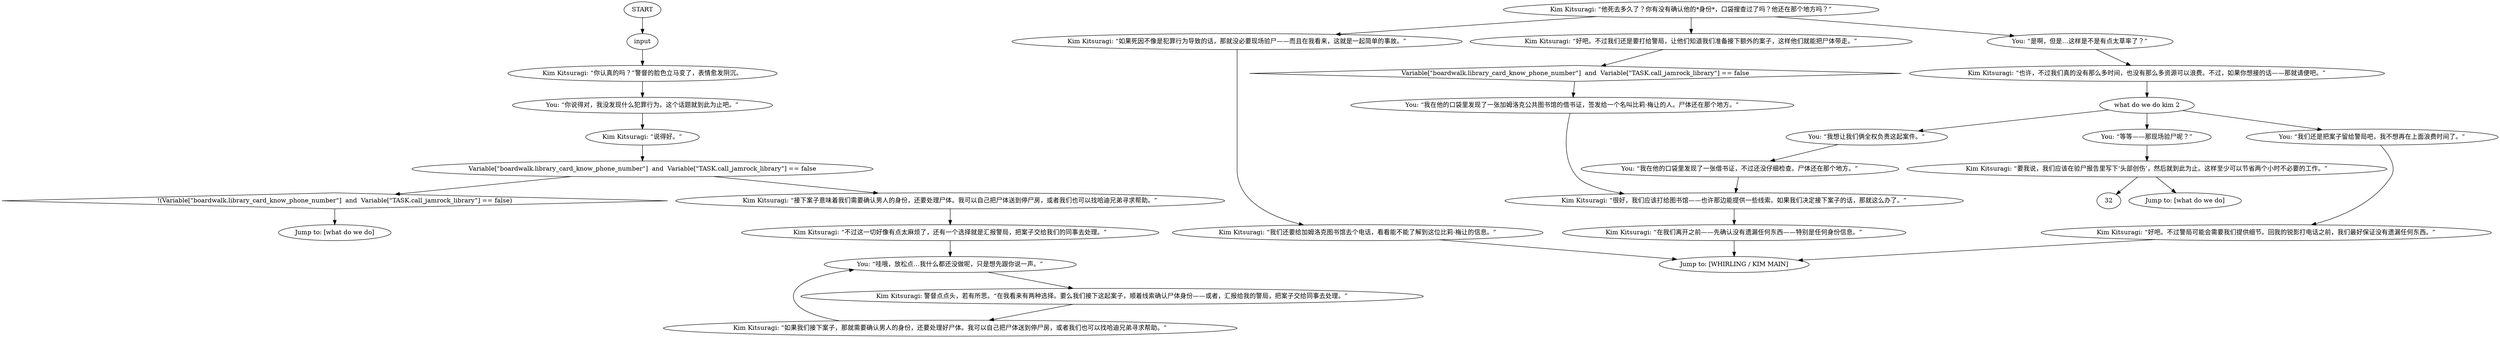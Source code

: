 # BOARDWALK / REPORTING TO KIM
# If Kim wasn't with you when you first discovered the body then you're going to have to tell him about it. (Jumps here from Kim's main; then jumps back).
# ==================================================
digraph G {
	  0 [label="START"];
	  1 [label="input"];
	  2 [label="Jump to: [WHIRLING / KIM MAIN]"];
	  3 [label="Kim Kitsuragi: “不过这一切好像有点太麻烦了，还有一个选择就是汇报警局，把案子交给我们的同事去处理。”"];
	  4 [label="Kim Kitsuragi: “如果我们接下案子，那就需要确认男人的身份，还要处理好尸体。我可以自己把尸体送到停尸房，或者我们也可以找哈迪兄弟寻求帮助。”"];
	  5 [label="Kim Kitsuragi: “好吧。不过警局可能会需要我们提供细节。回我的锐影打电话之前，我们最好保证没有遗漏任何东西。”"];
	  6 [label="Kim Kitsuragi: “你认真的吗？”警督的脸色立马变了，表情愈发阴沉。"];
	  7 [label="Kim Kitsuragi: “很好，我们应该打给图书馆——也许那边能提供一些线索。如果我们决定接下案子的话，那就这么办了。”"];
	  8 [label="Kim Kitsuragi: “也许，不过我们真的没有那么多时间，也没有那么多资源可以浪费。不过，如果你想接的话——那就请便吧。”"];
	  9 [label="You: “等等——那现场验尸呢？”"];
	  10 [label="Kim Kitsuragi: “说得好。”"];
	  11 [label="You: “我们还是把案子留给警局吧，我不想再在上面浪费时间了。”"];
	  12 [label="Kim Kitsuragi: 警督点点头，若有所思。“在我看来有两种选择。要么我们接下这起案子，顺着线索确认尸体身份——或者，汇报给我的警局，把案子交给同事去处理。”"];
	  13 [label="You: “我想让我们俩全权负责这起案件。”"];
	  14 [label="Kim Kitsuragi: “他死去多久了？你有没有确认他的*身份*，口袋搜查过了吗？他还在那个地方吗？”"];
	  15 [label="You: “你说得对，我没发现什么犯罪行为。这个话题就到此为止吧。”"];
	  16 [label="Jump to: [what do we do]"];
	  17 [label="Variable[\"boardwalk.library_card_know_phone_number\"]  and  Variable[\"TASK.call_jamrock_library\"] == false"];
	  18 [label="Variable[\"boardwalk.library_card_know_phone_number\"]  and  Variable[\"TASK.call_jamrock_library\"] == false", shape=diamond];
	  19 [label="!(Variable[\"boardwalk.library_card_know_phone_number\"]  and  Variable[\"TASK.call_jamrock_library\"] == false)", shape=diamond];
	  20 [label="Kim Kitsuragi: “接下案子意味着我们需要确认男人的身份，还要处理尸体。我可以自己把尸体送到停尸房，或者我们也可以找哈迪兄弟寻求帮助。”"];
	  21 [label="Kim Kitsuragi: “在我们离开之前——先确认没有遗漏任何东西——特别是任何身份信息。”"];
	  22 [label="Jump to: [what do we do]"];
	  23 [label="what do we do kim 2"];
	  24 [label="You: “哇哦，放松点…我什么都还没做呢，只是想先跟你说一声。”"];
	  25 [label="Kim Kitsuragi: “如果死因不像是犯罪行为导致的话，那就没必要现场验尸——而且在我看来，这就是一起简单的事故。”"];
	  26 [label="Kim Kitsuragi: “要我说，我们应该在验尸报告里写下‘头部创伤’，然后就到此为止。这样至少可以节省两个小时不必要的工作。”"];
	  27 [label="Kim Kitsuragi: “我们还要给加姆洛克图书馆去个电话，看看能不能了解到这位比莉·梅让的信息。”"];
	  28 [label="You: “我在他的口袋里发现了一张加姆洛克公共图书馆的借书证，签发给一个名叫比莉·梅让的人。尸体还在那个地方。”"];
	  29 [label="Kim Kitsuragi: “好吧。不过我们还是要打给警局，让他们知道我们准备接下额外的案子，这样他们就能把尸体带走。”"];
	  30 [label="You: “我在他的口袋里发现了一张借书证，不过还没仔细检查。尸体还在那个地方。”"];
	  31 [label="You: “是啊，但是…这样是不是有点太草率了？”"];
	  0 -> 1
	  1 -> 6
	  3 -> 24
	  4 -> 24
	  5 -> 2
	  6 -> 15
	  7 -> 21
	  8 -> 23
	  9 -> 26
	  10 -> 17
	  11 -> 5
	  12 -> 4
	  13 -> 30
	  14 -> 25
	  14 -> 29
	  14 -> 31
	  15 -> 10
	  17 -> 19
	  17 -> 20
	  18 -> 28
	  19 -> 22
	  20 -> 3
	  21 -> 2
	  23 -> 9
	  23 -> 11
	  23 -> 13
	  24 -> 12
	  25 -> 27
	  26 -> 32
	  26 -> 16
	  27 -> 2
	  28 -> 7
	  29 -> 18
	  30 -> 7
	  31 -> 8
}

